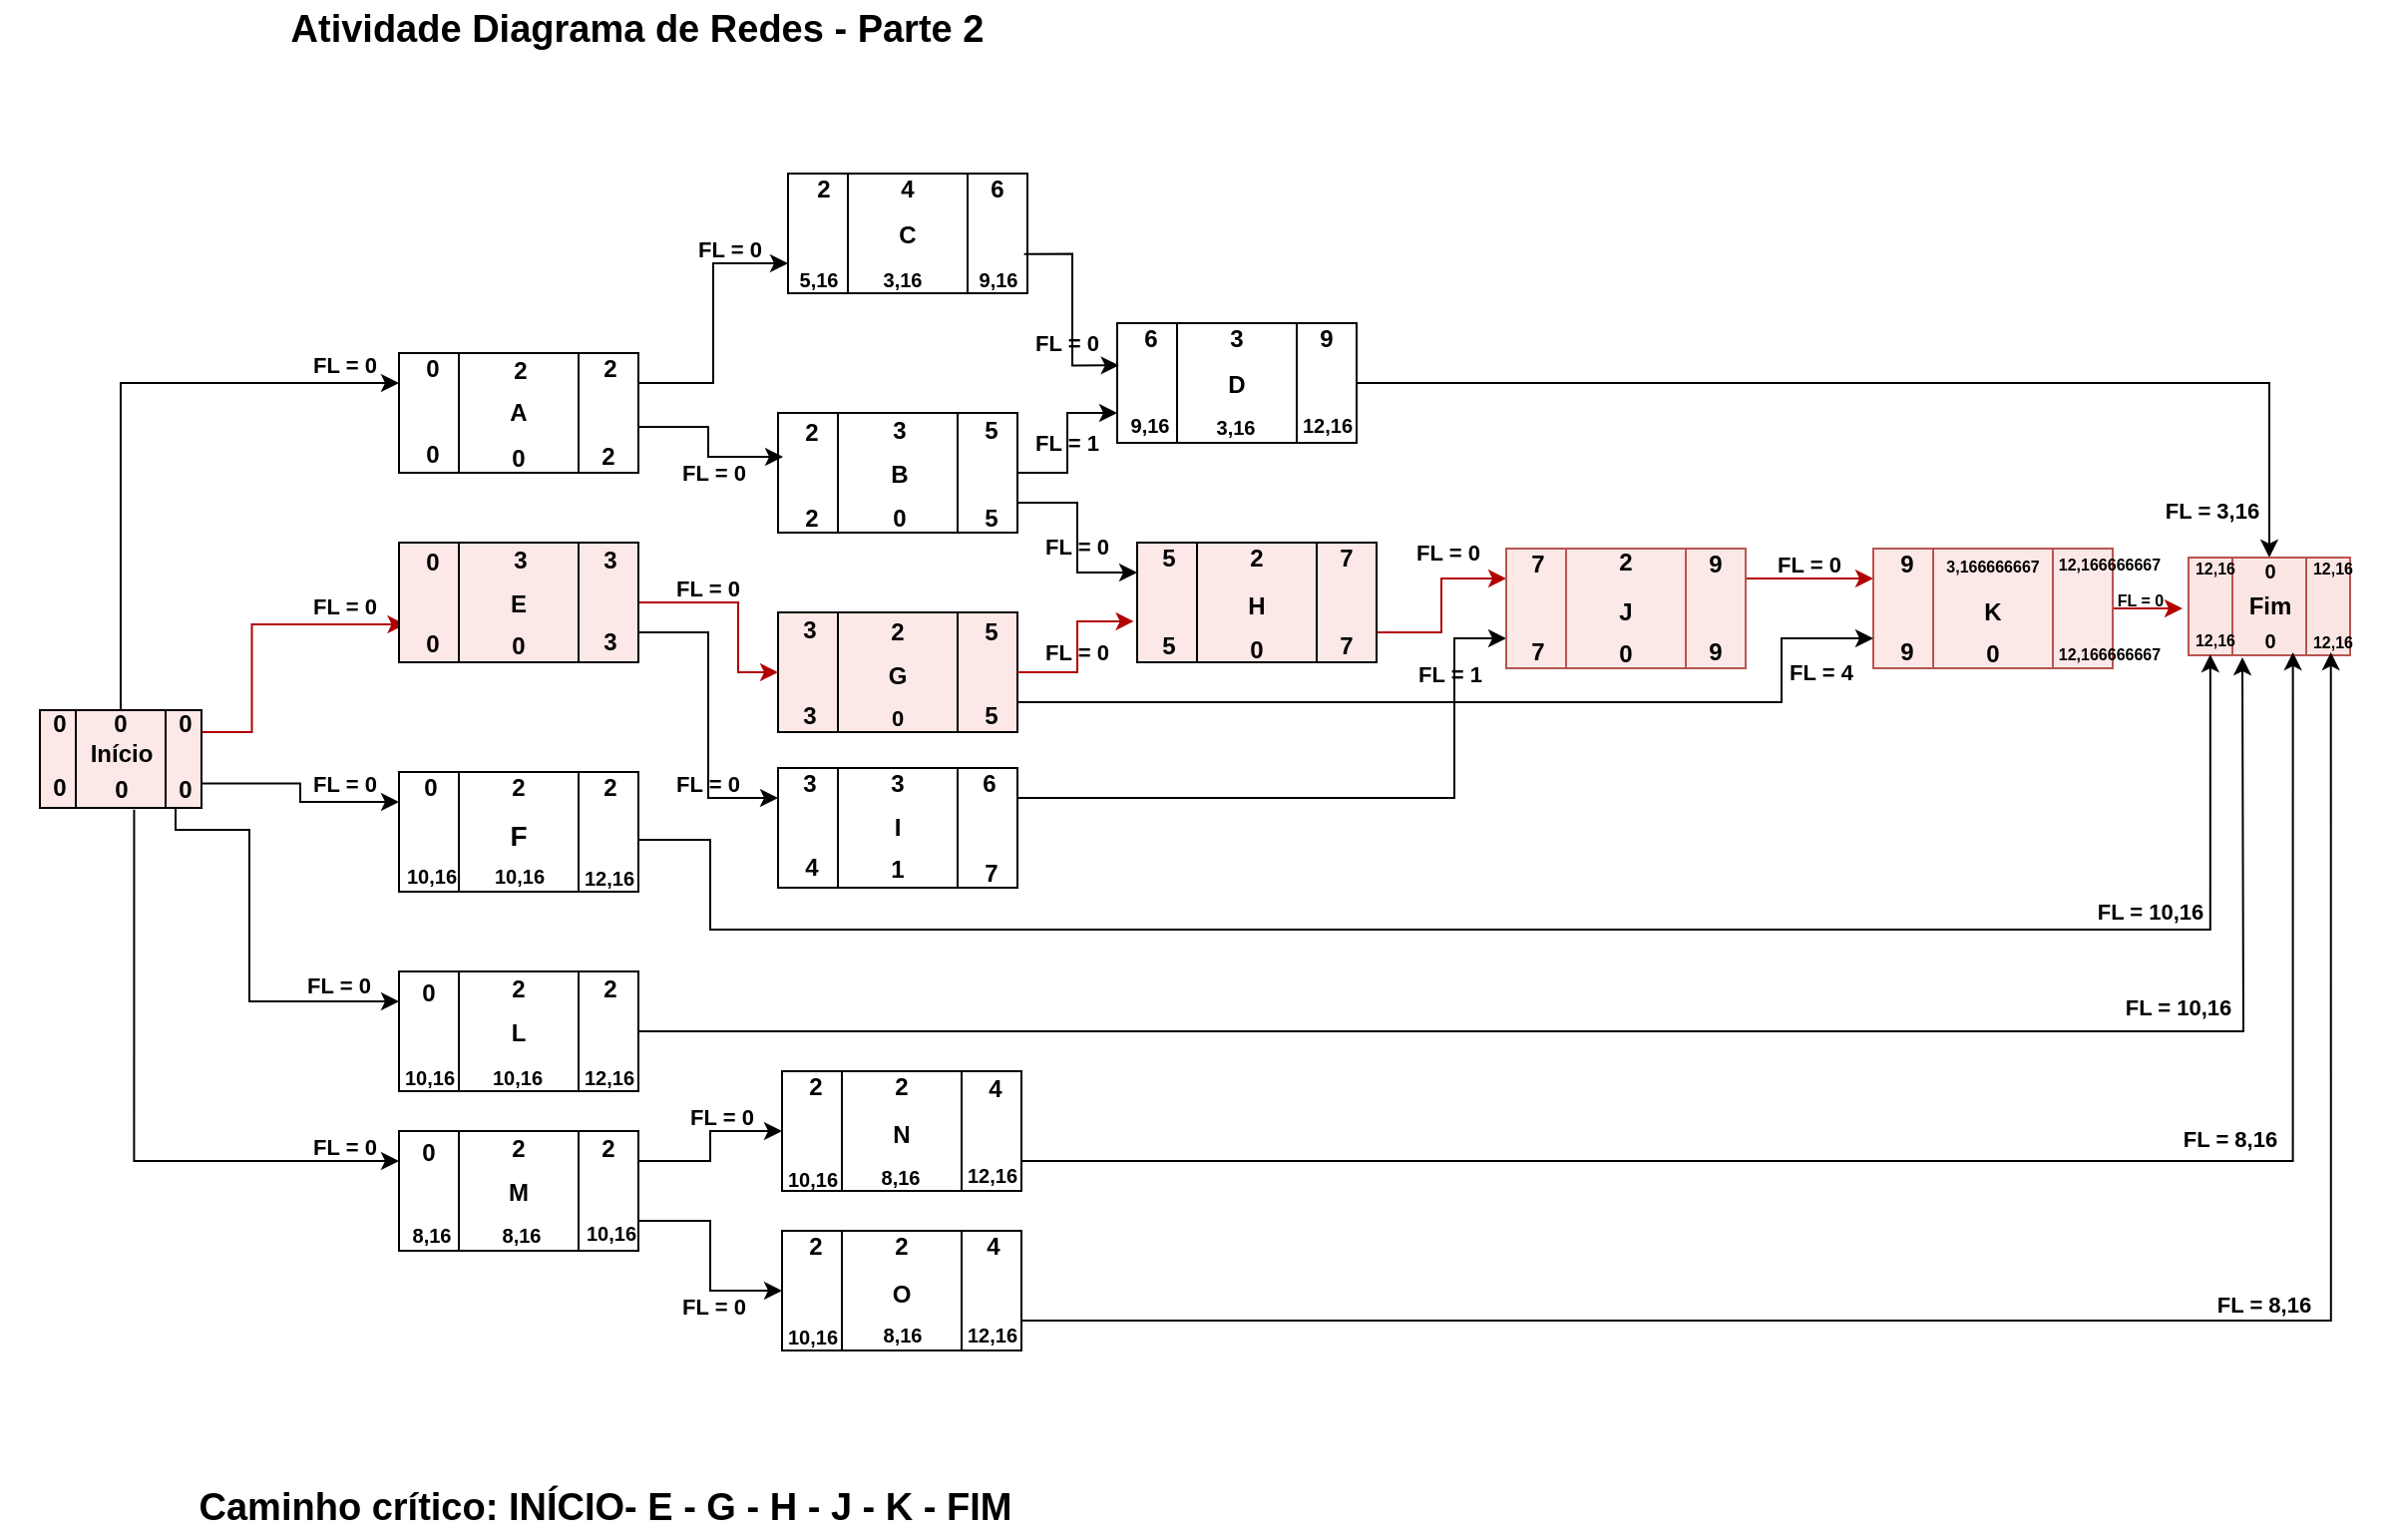 <mxfile version="24.0.1" type="github">
  <diagram id="C5RBs43oDa-KdzZeNtuy" name="Page-1">
    <mxGraphModel dx="2669" dy="797" grid="0" gridSize="10" guides="1" tooltips="1" connect="1" arrows="1" fold="1" page="1" pageScale="1" pageWidth="1169" pageHeight="827" math="0" shadow="0">
      <root>
        <mxCell id="WIyWlLk6GJQsqaUBKTNV-0" />
        <mxCell id="WIyWlLk6GJQsqaUBKTNV-1" parent="WIyWlLk6GJQsqaUBKTNV-0" />
        <mxCell id="xnfu27rIe9-U-YRjn5MW-18" style="edgeStyle=orthogonalEdgeStyle;rounded=0;orthogonalLoop=1;jettySize=auto;html=1;exitX=0.5;exitY=0;exitDx=0;exitDy=0;entryX=0;entryY=0.25;entryDx=0;entryDy=0;" edge="1" parent="WIyWlLk6GJQsqaUBKTNV-1" source="xnfu27rIe9-U-YRjn5MW-2" target="xnfu27rIe9-U-YRjn5MW-6">
          <mxGeometry relative="1" as="geometry" />
        </mxCell>
        <mxCell id="xnfu27rIe9-U-YRjn5MW-20" style="edgeStyle=orthogonalEdgeStyle;rounded=0;orthogonalLoop=1;jettySize=auto;html=1;exitX=1;exitY=0.75;exitDx=0;exitDy=0;entryX=0;entryY=0.25;entryDx=0;entryDy=0;" edge="1" parent="WIyWlLk6GJQsqaUBKTNV-1" source="xnfu27rIe9-U-YRjn5MW-2" target="xnfu27rIe9-U-YRjn5MW-9">
          <mxGeometry relative="1" as="geometry" />
        </mxCell>
        <mxCell id="xnfu27rIe9-U-YRjn5MW-22" style="edgeStyle=orthogonalEdgeStyle;rounded=0;orthogonalLoop=1;jettySize=auto;html=1;exitX=0.583;exitY=1.017;exitDx=0;exitDy=0;entryX=0;entryY=0.25;entryDx=0;entryDy=0;exitPerimeter=0;" edge="1" parent="WIyWlLk6GJQsqaUBKTNV-1" source="xnfu27rIe9-U-YRjn5MW-2" target="xnfu27rIe9-U-YRjn5MW-13">
          <mxGeometry relative="1" as="geometry" />
        </mxCell>
        <mxCell id="xnfu27rIe9-U-YRjn5MW-73" style="edgeStyle=orthogonalEdgeStyle;rounded=0;orthogonalLoop=1;jettySize=auto;html=1;exitX=0.75;exitY=1;exitDx=0;exitDy=0;entryX=0;entryY=0.25;entryDx=0;entryDy=0;" edge="1" parent="WIyWlLk6GJQsqaUBKTNV-1" source="xnfu27rIe9-U-YRjn5MW-2" target="xnfu27rIe9-U-YRjn5MW-15">
          <mxGeometry relative="1" as="geometry">
            <Array as="points">
              <mxPoint x="74" y="434" />
              <mxPoint x="74" y="445" />
              <mxPoint x="111" y="445" />
              <mxPoint x="111" y="531" />
            </Array>
          </mxGeometry>
        </mxCell>
        <mxCell id="xnfu27rIe9-U-YRjn5MW-74" style="edgeStyle=orthogonalEdgeStyle;rounded=0;orthogonalLoop=1;jettySize=auto;html=1;exitX=0.75;exitY=0;exitDx=0;exitDy=0;entryX=0;entryY=0.5;entryDx=0;entryDy=0;fillColor=#e51400;strokeColor=#B20000;" edge="1" parent="WIyWlLk6GJQsqaUBKTNV-1">
          <mxGeometry relative="1" as="geometry">
            <mxPoint x="70" y="396" as="sourcePoint" />
            <mxPoint x="189.25" y="342" as="targetPoint" />
            <Array as="points">
              <mxPoint x="112.25" y="396" />
              <mxPoint x="112.25" y="342" />
            </Array>
          </mxGeometry>
        </mxCell>
        <mxCell id="xnfu27rIe9-U-YRjn5MW-2" value="" style="shape=process;whiteSpace=wrap;html=1;backgroundOutline=1;size=0.226;fillColor=#FCE8E7;" vertex="1" parent="WIyWlLk6GJQsqaUBKTNV-1">
          <mxGeometry x="6" y="385" width="81" height="49" as="geometry" />
        </mxCell>
        <mxCell id="xnfu27rIe9-U-YRjn5MW-5" value="Início" style="text;html=1;align=center;verticalAlign=middle;whiteSpace=wrap;rounded=0;fontStyle=1" vertex="1" parent="WIyWlLk6GJQsqaUBKTNV-1">
          <mxGeometry x="28.25" y="397.5" width="37.5" height="18.5" as="geometry" />
        </mxCell>
        <mxCell id="xnfu27rIe9-U-YRjn5MW-57" style="edgeStyle=orthogonalEdgeStyle;rounded=0;orthogonalLoop=1;jettySize=auto;html=1;exitX=1;exitY=0.25;exitDx=0;exitDy=0;entryX=0;entryY=0.75;entryDx=0;entryDy=0;" edge="1" parent="WIyWlLk6GJQsqaUBKTNV-1" source="xnfu27rIe9-U-YRjn5MW-6" target="xnfu27rIe9-U-YRjn5MW-24">
          <mxGeometry relative="1" as="geometry" />
        </mxCell>
        <mxCell id="xnfu27rIe9-U-YRjn5MW-6" value="" style="shape=process;whiteSpace=wrap;html=1;backgroundOutline=1;size=0.25;" vertex="1" parent="WIyWlLk6GJQsqaUBKTNV-1">
          <mxGeometry x="186" y="206" width="120" height="60" as="geometry" />
        </mxCell>
        <mxCell id="xnfu27rIe9-U-YRjn5MW-51" style="edgeStyle=orthogonalEdgeStyle;rounded=0;orthogonalLoop=1;jettySize=auto;html=1;exitX=1;exitY=0.5;exitDx=0;exitDy=0;entryX=0;entryY=0.5;entryDx=0;entryDy=0;fillColor=#e51400;strokeColor=#B20000;" edge="1" parent="WIyWlLk6GJQsqaUBKTNV-1" source="xnfu27rIe9-U-YRjn5MW-8" target="xnfu27rIe9-U-YRjn5MW-49">
          <mxGeometry relative="1" as="geometry">
            <Array as="points">
              <mxPoint x="356" y="331" />
              <mxPoint x="356" y="366" />
            </Array>
          </mxGeometry>
        </mxCell>
        <mxCell id="xnfu27rIe9-U-YRjn5MW-86" style="edgeStyle=orthogonalEdgeStyle;rounded=0;orthogonalLoop=1;jettySize=auto;html=1;exitX=1;exitY=0.75;exitDx=0;exitDy=0;entryX=0;entryY=0.25;entryDx=0;entryDy=0;" edge="1" parent="WIyWlLk6GJQsqaUBKTNV-1" source="xnfu27rIe9-U-YRjn5MW-8" target="xnfu27rIe9-U-YRjn5MW-31">
          <mxGeometry relative="1" as="geometry" />
        </mxCell>
        <mxCell id="xnfu27rIe9-U-YRjn5MW-8" value="" style="shape=process;whiteSpace=wrap;html=1;backgroundOutline=1;size=0.25;fillColor=#FCE8E7;" vertex="1" parent="WIyWlLk6GJQsqaUBKTNV-1">
          <mxGeometry x="186" y="301" width="120" height="60" as="geometry" />
        </mxCell>
        <mxCell id="xnfu27rIe9-U-YRjn5MW-9" value="" style="shape=process;whiteSpace=wrap;html=1;backgroundOutline=1;size=0.25;" vertex="1" parent="WIyWlLk6GJQsqaUBKTNV-1">
          <mxGeometry x="186" y="416" width="120" height="60" as="geometry" />
        </mxCell>
        <mxCell id="xnfu27rIe9-U-YRjn5MW-10" value="A" style="text;html=1;align=center;verticalAlign=middle;whiteSpace=wrap;rounded=0;fontStyle=1" vertex="1" parent="WIyWlLk6GJQsqaUBKTNV-1">
          <mxGeometry x="216" y="221" width="60" height="30" as="geometry" />
        </mxCell>
        <mxCell id="xnfu27rIe9-U-YRjn5MW-11" value="E" style="text;html=1;align=center;verticalAlign=middle;whiteSpace=wrap;rounded=0;fontStyle=1" vertex="1" parent="WIyWlLk6GJQsqaUBKTNV-1">
          <mxGeometry x="216" y="317" width="60" height="30" as="geometry" />
        </mxCell>
        <mxCell id="xnfu27rIe9-U-YRjn5MW-12" value="&lt;font style=&quot;font-size: 14px;&quot;&gt;F&lt;/font&gt;" style="text;html=1;align=center;verticalAlign=middle;whiteSpace=wrap;rounded=0;fontStyle=1" vertex="1" parent="WIyWlLk6GJQsqaUBKTNV-1">
          <mxGeometry x="216" y="435.5" width="60" height="25" as="geometry" />
        </mxCell>
        <mxCell id="xnfu27rIe9-U-YRjn5MW-68" style="edgeStyle=orthogonalEdgeStyle;rounded=0;orthogonalLoop=1;jettySize=auto;html=1;exitX=1;exitY=0.25;exitDx=0;exitDy=0;entryX=0;entryY=0.5;entryDx=0;entryDy=0;" edge="1" parent="WIyWlLk6GJQsqaUBKTNV-1" source="xnfu27rIe9-U-YRjn5MW-13" target="xnfu27rIe9-U-YRjn5MW-41">
          <mxGeometry relative="1" as="geometry" />
        </mxCell>
        <mxCell id="xnfu27rIe9-U-YRjn5MW-69" style="edgeStyle=orthogonalEdgeStyle;rounded=0;orthogonalLoop=1;jettySize=auto;html=1;exitX=1;exitY=0.75;exitDx=0;exitDy=0;entryX=0;entryY=0.5;entryDx=0;entryDy=0;" edge="1" parent="WIyWlLk6GJQsqaUBKTNV-1" source="xnfu27rIe9-U-YRjn5MW-13" target="xnfu27rIe9-U-YRjn5MW-43">
          <mxGeometry relative="1" as="geometry" />
        </mxCell>
        <mxCell id="xnfu27rIe9-U-YRjn5MW-13" value="" style="shape=process;whiteSpace=wrap;html=1;backgroundOutline=1;size=0.25;" vertex="1" parent="WIyWlLk6GJQsqaUBKTNV-1">
          <mxGeometry x="186" y="596" width="120" height="60" as="geometry" />
        </mxCell>
        <mxCell id="xnfu27rIe9-U-YRjn5MW-85" style="edgeStyle=orthogonalEdgeStyle;rounded=0;orthogonalLoop=1;jettySize=auto;html=1;exitX=1;exitY=0.5;exitDx=0;exitDy=0;entryX=0;entryY=1;entryDx=0;entryDy=0;" edge="1" parent="WIyWlLk6GJQsqaUBKTNV-1" source="xnfu27rIe9-U-YRjn5MW-15">
          <mxGeometry relative="1" as="geometry">
            <mxPoint x="342" y="546" as="sourcePoint" />
            <mxPoint x="1110" y="358.5" as="targetPoint" />
          </mxGeometry>
        </mxCell>
        <mxCell id="xnfu27rIe9-U-YRjn5MW-15" value="" style="shape=process;whiteSpace=wrap;html=1;backgroundOutline=1;size=0.25;" vertex="1" parent="WIyWlLk6GJQsqaUBKTNV-1">
          <mxGeometry x="186" y="516" width="120" height="60" as="geometry" />
        </mxCell>
        <mxCell id="xnfu27rIe9-U-YRjn5MW-16" value="L" style="text;html=1;align=center;verticalAlign=middle;whiteSpace=wrap;rounded=0;fontStyle=1" vertex="1" parent="WIyWlLk6GJQsqaUBKTNV-1">
          <mxGeometry x="216" y="532" width="60" height="30" as="geometry" />
        </mxCell>
        <mxCell id="xnfu27rIe9-U-YRjn5MW-17" value="M" style="text;html=1;align=center;verticalAlign=middle;whiteSpace=wrap;rounded=0;fontStyle=1" vertex="1" parent="WIyWlLk6GJQsqaUBKTNV-1">
          <mxGeometry x="216" y="612" width="60" height="30" as="geometry" />
        </mxCell>
        <mxCell id="xnfu27rIe9-U-YRjn5MW-54" style="edgeStyle=orthogonalEdgeStyle;rounded=0;orthogonalLoop=1;jettySize=auto;html=1;exitX=1;exitY=0.5;exitDx=0;exitDy=0;entryX=0;entryY=0.75;entryDx=0;entryDy=0;" edge="1" parent="WIyWlLk6GJQsqaUBKTNV-1" source="xnfu27rIe9-U-YRjn5MW-23" target="xnfu27rIe9-U-YRjn5MW-25">
          <mxGeometry relative="1" as="geometry" />
        </mxCell>
        <mxCell id="xnfu27rIe9-U-YRjn5MW-58" style="edgeStyle=orthogonalEdgeStyle;rounded=0;orthogonalLoop=1;jettySize=auto;html=1;exitX=1;exitY=0.75;exitDx=0;exitDy=0;entryX=0;entryY=0.25;entryDx=0;entryDy=0;" edge="1" parent="WIyWlLk6GJQsqaUBKTNV-1" source="xnfu27rIe9-U-YRjn5MW-23" target="xnfu27rIe9-U-YRjn5MW-29">
          <mxGeometry relative="1" as="geometry" />
        </mxCell>
        <mxCell id="xnfu27rIe9-U-YRjn5MW-23" value="" style="shape=process;whiteSpace=wrap;html=1;backgroundOutline=1;size=0.25;" vertex="1" parent="WIyWlLk6GJQsqaUBKTNV-1">
          <mxGeometry x="376" y="236" width="120" height="60" as="geometry" />
        </mxCell>
        <mxCell id="xnfu27rIe9-U-YRjn5MW-24" value="" style="shape=process;whiteSpace=wrap;html=1;backgroundOutline=1;size=0.25;" vertex="1" parent="WIyWlLk6GJQsqaUBKTNV-1">
          <mxGeometry x="381" y="116" width="120" height="60" as="geometry" />
        </mxCell>
        <mxCell id="xnfu27rIe9-U-YRjn5MW-93" style="edgeStyle=orthogonalEdgeStyle;rounded=0;orthogonalLoop=1;jettySize=auto;html=1;exitX=1;exitY=0.5;exitDx=0;exitDy=0;entryX=0.5;entryY=0;entryDx=0;entryDy=0;" edge="1" parent="WIyWlLk6GJQsqaUBKTNV-1" source="xnfu27rIe9-U-YRjn5MW-25" target="xnfu27rIe9-U-YRjn5MW-79">
          <mxGeometry relative="1" as="geometry" />
        </mxCell>
        <mxCell id="xnfu27rIe9-U-YRjn5MW-25" value="" style="shape=process;whiteSpace=wrap;html=1;backgroundOutline=1;size=0.25;" vertex="1" parent="WIyWlLk6GJQsqaUBKTNV-1">
          <mxGeometry x="546" y="191" width="120" height="60" as="geometry" />
        </mxCell>
        <mxCell id="xnfu27rIe9-U-YRjn5MW-26" value="B" style="text;html=1;align=center;verticalAlign=middle;whiteSpace=wrap;rounded=0;fontStyle=1" vertex="1" parent="WIyWlLk6GJQsqaUBKTNV-1">
          <mxGeometry x="407" y="252" width="60" height="30" as="geometry" />
        </mxCell>
        <mxCell id="xnfu27rIe9-U-YRjn5MW-27" value="C" style="text;html=1;align=center;verticalAlign=middle;whiteSpace=wrap;rounded=0;fontStyle=1" vertex="1" parent="WIyWlLk6GJQsqaUBKTNV-1">
          <mxGeometry x="411" y="132" width="60" height="30" as="geometry" />
        </mxCell>
        <mxCell id="xnfu27rIe9-U-YRjn5MW-28" value="D" style="text;html=1;align=center;verticalAlign=middle;whiteSpace=wrap;rounded=0;fontStyle=1" vertex="1" parent="WIyWlLk6GJQsqaUBKTNV-1">
          <mxGeometry x="576" y="207" width="60" height="30" as="geometry" />
        </mxCell>
        <mxCell id="xnfu27rIe9-U-YRjn5MW-61" style="edgeStyle=orthogonalEdgeStyle;rounded=0;orthogonalLoop=1;jettySize=auto;html=1;exitX=1;exitY=0.75;exitDx=0;exitDy=0;entryX=0;entryY=0.25;entryDx=0;entryDy=0;fillColor=#e51400;strokeColor=#B20000;" edge="1" parent="WIyWlLk6GJQsqaUBKTNV-1" source="xnfu27rIe9-U-YRjn5MW-29" target="xnfu27rIe9-U-YRjn5MW-37">
          <mxGeometry relative="1" as="geometry" />
        </mxCell>
        <mxCell id="xnfu27rIe9-U-YRjn5MW-29" value="" style="shape=process;whiteSpace=wrap;html=1;backgroundOutline=1;size=0.25;fillColor=#FCE8E7;" vertex="1" parent="WIyWlLk6GJQsqaUBKTNV-1">
          <mxGeometry x="556" y="301" width="120" height="60" as="geometry" />
        </mxCell>
        <mxCell id="xnfu27rIe9-U-YRjn5MW-30" value="H" style="text;html=1;align=center;verticalAlign=middle;whiteSpace=wrap;rounded=0;fontStyle=1" vertex="1" parent="WIyWlLk6GJQsqaUBKTNV-1">
          <mxGeometry x="586" y="318" width="60" height="30" as="geometry" />
        </mxCell>
        <mxCell id="xnfu27rIe9-U-YRjn5MW-87" style="edgeStyle=orthogonalEdgeStyle;rounded=0;orthogonalLoop=1;jettySize=auto;html=1;exitX=1;exitY=0.25;exitDx=0;exitDy=0;entryX=0;entryY=0.75;entryDx=0;entryDy=0;" edge="1" parent="WIyWlLk6GJQsqaUBKTNV-1" source="xnfu27rIe9-U-YRjn5MW-31" target="xnfu27rIe9-U-YRjn5MW-37">
          <mxGeometry relative="1" as="geometry">
            <Array as="points">
              <mxPoint x="715" y="429" />
              <mxPoint x="715" y="349" />
            </Array>
          </mxGeometry>
        </mxCell>
        <mxCell id="xnfu27rIe9-U-YRjn5MW-31" value="" style="shape=process;whiteSpace=wrap;html=1;backgroundOutline=1;size=0.25;" vertex="1" parent="WIyWlLk6GJQsqaUBKTNV-1">
          <mxGeometry x="376" y="414" width="120" height="60" as="geometry" />
        </mxCell>
        <mxCell id="xnfu27rIe9-U-YRjn5MW-32" value="I" style="text;html=1;align=center;verticalAlign=middle;whiteSpace=wrap;rounded=0;fontStyle=1" vertex="1" parent="WIyWlLk6GJQsqaUBKTNV-1">
          <mxGeometry x="406" y="429" width="60" height="30" as="geometry" />
        </mxCell>
        <mxCell id="xnfu27rIe9-U-YRjn5MW-71" style="edgeStyle=orthogonalEdgeStyle;rounded=0;orthogonalLoop=1;jettySize=auto;html=1;exitX=1;exitY=0.25;exitDx=0;exitDy=0;entryX=0;entryY=0.25;entryDx=0;entryDy=0;fillColor=#e51400;strokeColor=#B20000;" edge="1" parent="WIyWlLk6GJQsqaUBKTNV-1" source="xnfu27rIe9-U-YRjn5MW-37" target="xnfu27rIe9-U-YRjn5MW-39">
          <mxGeometry relative="1" as="geometry" />
        </mxCell>
        <mxCell id="xnfu27rIe9-U-YRjn5MW-37" value="" style="shape=process;whiteSpace=wrap;html=1;backgroundOutline=1;size=0.25;fillColor=#FCE8E7;strokeColor=#b85450;" vertex="1" parent="WIyWlLk6GJQsqaUBKTNV-1">
          <mxGeometry x="741" y="304" width="120" height="60" as="geometry" />
        </mxCell>
        <mxCell id="xnfu27rIe9-U-YRjn5MW-38" value="J" style="text;html=1;align=center;verticalAlign=middle;whiteSpace=wrap;rounded=0;fontStyle=1" vertex="1" parent="WIyWlLk6GJQsqaUBKTNV-1">
          <mxGeometry x="771" y="321" width="60" height="30" as="geometry" />
        </mxCell>
        <mxCell id="xnfu27rIe9-U-YRjn5MW-82" style="edgeStyle=orthogonalEdgeStyle;rounded=0;orthogonalLoop=1;jettySize=auto;html=1;exitX=1;exitY=0.5;exitDx=0;exitDy=0;fillColor=#e51400;strokeColor=#B20000;" edge="1" parent="WIyWlLk6GJQsqaUBKTNV-1" source="xnfu27rIe9-U-YRjn5MW-39">
          <mxGeometry relative="1" as="geometry">
            <mxPoint x="1080" y="334" as="targetPoint" />
          </mxGeometry>
        </mxCell>
        <mxCell id="xnfu27rIe9-U-YRjn5MW-39" value="" style="shape=process;whiteSpace=wrap;html=1;backgroundOutline=1;size=0.25;fillColor=#fce8e7;strokeColor=#b85450;" vertex="1" parent="WIyWlLk6GJQsqaUBKTNV-1">
          <mxGeometry x="925" y="304" width="120" height="60" as="geometry" />
        </mxCell>
        <mxCell id="xnfu27rIe9-U-YRjn5MW-40" value="K" style="text;html=1;align=center;verticalAlign=middle;whiteSpace=wrap;rounded=0;fontStyle=1" vertex="1" parent="WIyWlLk6GJQsqaUBKTNV-1">
          <mxGeometry x="955" y="321" width="60" height="30" as="geometry" />
        </mxCell>
        <mxCell id="xnfu27rIe9-U-YRjn5MW-41" value="" style="shape=process;whiteSpace=wrap;html=1;backgroundOutline=1;size=0.25;" vertex="1" parent="WIyWlLk6GJQsqaUBKTNV-1">
          <mxGeometry x="378" y="566" width="120" height="60" as="geometry" />
        </mxCell>
        <mxCell id="xnfu27rIe9-U-YRjn5MW-42" value="N" style="text;html=1;align=center;verticalAlign=middle;whiteSpace=wrap;rounded=0;fontStyle=1" vertex="1" parent="WIyWlLk6GJQsqaUBKTNV-1">
          <mxGeometry x="408" y="583" width="60" height="30" as="geometry" />
        </mxCell>
        <mxCell id="xnfu27rIe9-U-YRjn5MW-43" value="" style="shape=process;whiteSpace=wrap;html=1;backgroundOutline=1;size=0.25;" vertex="1" parent="WIyWlLk6GJQsqaUBKTNV-1">
          <mxGeometry x="378" y="646" width="120" height="60" as="geometry" />
        </mxCell>
        <mxCell id="xnfu27rIe9-U-YRjn5MW-44" value="O" style="text;html=1;align=center;verticalAlign=middle;whiteSpace=wrap;rounded=0;fontStyle=1" vertex="1" parent="WIyWlLk6GJQsqaUBKTNV-1">
          <mxGeometry x="408" y="663" width="60" height="30" as="geometry" />
        </mxCell>
        <mxCell id="xnfu27rIe9-U-YRjn5MW-45" style="edgeStyle=orthogonalEdgeStyle;rounded=0;orthogonalLoop=1;jettySize=auto;html=1;exitX=1;exitY=0.75;exitDx=0;exitDy=0;entryX=0.021;entryY=0.367;entryDx=0;entryDy=0;entryPerimeter=0;" edge="1" parent="WIyWlLk6GJQsqaUBKTNV-1" source="xnfu27rIe9-U-YRjn5MW-6" target="xnfu27rIe9-U-YRjn5MW-23">
          <mxGeometry relative="1" as="geometry">
            <Array as="points">
              <mxPoint x="306" y="243" />
              <mxPoint x="341" y="243" />
              <mxPoint x="341" y="258" />
            </Array>
          </mxGeometry>
        </mxCell>
        <mxCell id="xnfu27rIe9-U-YRjn5MW-47" style="edgeStyle=orthogonalEdgeStyle;rounded=0;orthogonalLoop=1;jettySize=auto;html=1;entryX=0.007;entryY=0.353;entryDx=0;entryDy=0;entryPerimeter=0;exitX=0.986;exitY=0.672;exitDx=0;exitDy=0;exitPerimeter=0;" edge="1" parent="WIyWlLk6GJQsqaUBKTNV-1" source="xnfu27rIe9-U-YRjn5MW-24" target="xnfu27rIe9-U-YRjn5MW-25">
          <mxGeometry relative="1" as="geometry">
            <mxPoint x="506" y="156" as="sourcePoint" />
          </mxGeometry>
        </mxCell>
        <mxCell id="xnfu27rIe9-U-YRjn5MW-72" style="edgeStyle=orthogonalEdgeStyle;rounded=0;orthogonalLoop=1;jettySize=auto;html=1;exitX=1;exitY=0.75;exitDx=0;exitDy=0;entryX=0;entryY=0.75;entryDx=0;entryDy=0;" edge="1" parent="WIyWlLk6GJQsqaUBKTNV-1" source="xnfu27rIe9-U-YRjn5MW-49" target="xnfu27rIe9-U-YRjn5MW-39">
          <mxGeometry relative="1" as="geometry">
            <Array as="points">
              <mxPoint x="879" y="381" />
              <mxPoint x="879" y="349" />
            </Array>
          </mxGeometry>
        </mxCell>
        <mxCell id="xnfu27rIe9-U-YRjn5MW-49" value="" style="shape=process;whiteSpace=wrap;html=1;backgroundOutline=1;size=0.25;fillColor=#FCE8E7;" vertex="1" parent="WIyWlLk6GJQsqaUBKTNV-1">
          <mxGeometry x="376" y="336" width="120" height="60" as="geometry" />
        </mxCell>
        <mxCell id="xnfu27rIe9-U-YRjn5MW-50" value="G" style="text;html=1;align=center;verticalAlign=middle;whiteSpace=wrap;rounded=0;fontStyle=1" vertex="1" parent="WIyWlLk6GJQsqaUBKTNV-1">
          <mxGeometry x="406" y="353" width="60" height="30" as="geometry" />
        </mxCell>
        <mxCell id="xnfu27rIe9-U-YRjn5MW-59" style="edgeStyle=orthogonalEdgeStyle;rounded=0;orthogonalLoop=1;jettySize=auto;html=1;exitX=1;exitY=0.5;exitDx=0;exitDy=0;entryX=-0.014;entryY=0.658;entryDx=0;entryDy=0;entryPerimeter=0;fillColor=#e51400;strokeColor=#B20000;" edge="1" parent="WIyWlLk6GJQsqaUBKTNV-1" source="xnfu27rIe9-U-YRjn5MW-49" target="xnfu27rIe9-U-YRjn5MW-29">
          <mxGeometry relative="1" as="geometry" />
        </mxCell>
        <mxCell id="xnfu27rIe9-U-YRjn5MW-79" value="" style="shape=process;whiteSpace=wrap;html=1;backgroundOutline=1;size=0.267;fillColor=#fce6e4;strokeColor=#b85450;" vertex="1" parent="WIyWlLk6GJQsqaUBKTNV-1">
          <mxGeometry x="1083" y="308.5" width="81" height="49" as="geometry" />
        </mxCell>
        <mxCell id="xnfu27rIe9-U-YRjn5MW-80" value="Fim" style="text;html=1;align=center;verticalAlign=middle;whiteSpace=wrap;rounded=0;fontStyle=1" vertex="1" parent="WIyWlLk6GJQsqaUBKTNV-1">
          <mxGeometry x="1093.5" y="318" width="60" height="30" as="geometry" />
        </mxCell>
        <mxCell id="xnfu27rIe9-U-YRjn5MW-90" style="edgeStyle=orthogonalEdgeStyle;rounded=0;orthogonalLoop=1;jettySize=auto;html=1;exitX=1;exitY=0.75;exitDx=0;exitDy=0;entryX=0.881;entryY=0.969;entryDx=0;entryDy=0;entryPerimeter=0;" edge="1" parent="WIyWlLk6GJQsqaUBKTNV-1" source="xnfu27rIe9-U-YRjn5MW-43" target="xnfu27rIe9-U-YRjn5MW-79">
          <mxGeometry relative="1" as="geometry" />
        </mxCell>
        <mxCell id="xnfu27rIe9-U-YRjn5MW-92" style="edgeStyle=orthogonalEdgeStyle;rounded=0;orthogonalLoop=1;jettySize=auto;html=1;exitX=1;exitY=0.75;exitDx=0;exitDy=0;entryX=0.646;entryY=0.969;entryDx=0;entryDy=0;entryPerimeter=0;" edge="1" parent="WIyWlLk6GJQsqaUBKTNV-1" source="xnfu27rIe9-U-YRjn5MW-41" target="xnfu27rIe9-U-YRjn5MW-79">
          <mxGeometry relative="1" as="geometry" />
        </mxCell>
        <mxCell id="xnfu27rIe9-U-YRjn5MW-94" value="&lt;b&gt;0&lt;/b&gt;" style="text;html=1;align=center;verticalAlign=middle;whiteSpace=wrap;rounded=0;" vertex="1" parent="WIyWlLk6GJQsqaUBKTNV-1">
          <mxGeometry x="-2" y="381" width="36" height="21" as="geometry" />
        </mxCell>
        <mxCell id="xnfu27rIe9-U-YRjn5MW-95" value="&lt;b&gt;0&lt;/b&gt;" style="text;html=1;align=center;verticalAlign=middle;whiteSpace=wrap;rounded=0;" vertex="1" parent="WIyWlLk6GJQsqaUBKTNV-1">
          <mxGeometry x="-14" y="409" width="60" height="30" as="geometry" />
        </mxCell>
        <mxCell id="xnfu27rIe9-U-YRjn5MW-96" value="&lt;b&gt;0&lt;/b&gt;" style="text;html=1;align=center;verticalAlign=middle;whiteSpace=wrap;rounded=0;" vertex="1" parent="WIyWlLk6GJQsqaUBKTNV-1">
          <mxGeometry x="49" y="377" width="60" height="30" as="geometry" />
        </mxCell>
        <mxCell id="xnfu27rIe9-U-YRjn5MW-97" value="&lt;b&gt;0&lt;/b&gt;" style="text;html=1;align=center;verticalAlign=middle;whiteSpace=wrap;rounded=0;" vertex="1" parent="WIyWlLk6GJQsqaUBKTNV-1">
          <mxGeometry x="49" y="410" width="60" height="30" as="geometry" />
        </mxCell>
        <mxCell id="xnfu27rIe9-U-YRjn5MW-98" value="&lt;b&gt;0&lt;/b&gt;" style="text;html=1;align=center;verticalAlign=middle;whiteSpace=wrap;rounded=0;" vertex="1" parent="WIyWlLk6GJQsqaUBKTNV-1">
          <mxGeometry x="173" y="199" width="60" height="30" as="geometry" />
        </mxCell>
        <mxCell id="xnfu27rIe9-U-YRjn5MW-99" value="&lt;b&gt;0&lt;/b&gt;" style="text;html=1;align=center;verticalAlign=middle;whiteSpace=wrap;rounded=0;" vertex="1" parent="WIyWlLk6GJQsqaUBKTNV-1">
          <mxGeometry x="173" y="296" width="60" height="30" as="geometry" />
        </mxCell>
        <mxCell id="xnfu27rIe9-U-YRjn5MW-100" value="&lt;b&gt;0&lt;/b&gt;" style="text;html=1;align=center;verticalAlign=middle;whiteSpace=wrap;rounded=0;" vertex="1" parent="WIyWlLk6GJQsqaUBKTNV-1">
          <mxGeometry x="172" y="409" width="60" height="30" as="geometry" />
        </mxCell>
        <mxCell id="xnfu27rIe9-U-YRjn5MW-101" value="&lt;b&gt;0&lt;/b&gt;" style="text;html=1;align=center;verticalAlign=middle;whiteSpace=wrap;rounded=0;" vertex="1" parent="WIyWlLk6GJQsqaUBKTNV-1">
          <mxGeometry x="171" y="512" width="60" height="30" as="geometry" />
        </mxCell>
        <mxCell id="xnfu27rIe9-U-YRjn5MW-102" value="&lt;b&gt;0&lt;/b&gt;" style="text;html=1;align=center;verticalAlign=middle;whiteSpace=wrap;rounded=0;" vertex="1" parent="WIyWlLk6GJQsqaUBKTNV-1">
          <mxGeometry x="171" y="592" width="60" height="30" as="geometry" />
        </mxCell>
        <mxCell id="xnfu27rIe9-U-YRjn5MW-103" value="&lt;b&gt;2&lt;/b&gt;" style="text;html=1;align=center;verticalAlign=middle;whiteSpace=wrap;rounded=0;" vertex="1" parent="WIyWlLk6GJQsqaUBKTNV-1">
          <mxGeometry x="217" y="200" width="60" height="30" as="geometry" />
        </mxCell>
        <mxCell id="xnfu27rIe9-U-YRjn5MW-104" value="&lt;b&gt;3&lt;/b&gt;" style="text;html=1;align=center;verticalAlign=middle;whiteSpace=wrap;rounded=0;" vertex="1" parent="WIyWlLk6GJQsqaUBKTNV-1">
          <mxGeometry x="407" y="230" width="60" height="30" as="geometry" />
        </mxCell>
        <mxCell id="xnfu27rIe9-U-YRjn5MW-105" value="&lt;b&gt;4&lt;/b&gt;" style="text;html=1;align=center;verticalAlign=middle;whiteSpace=wrap;rounded=0;" vertex="1" parent="WIyWlLk6GJQsqaUBKTNV-1">
          <mxGeometry x="411" y="109" width="60" height="30" as="geometry" />
        </mxCell>
        <mxCell id="xnfu27rIe9-U-YRjn5MW-107" value="&lt;b&gt;3&lt;/b&gt;" style="text;html=1;align=center;verticalAlign=middle;whiteSpace=wrap;rounded=0;" vertex="1" parent="WIyWlLk6GJQsqaUBKTNV-1">
          <mxGeometry x="576" y="184" width="60" height="30" as="geometry" />
        </mxCell>
        <mxCell id="xnfu27rIe9-U-YRjn5MW-108" value="&lt;b&gt;3&lt;/b&gt;" style="text;html=1;align=center;verticalAlign=middle;whiteSpace=wrap;rounded=0;" vertex="1" parent="WIyWlLk6GJQsqaUBKTNV-1">
          <mxGeometry x="217" y="295" width="60" height="30" as="geometry" />
        </mxCell>
        <mxCell id="xnfu27rIe9-U-YRjn5MW-110" value="&lt;b&gt;2&lt;/b&gt;" style="text;html=1;align=center;verticalAlign=middle;whiteSpace=wrap;rounded=0;" vertex="1" parent="WIyWlLk6GJQsqaUBKTNV-1">
          <mxGeometry x="406" y="331" width="60" height="30" as="geometry" />
        </mxCell>
        <mxCell id="xnfu27rIe9-U-YRjn5MW-111" value="&lt;b&gt;2&lt;/b&gt;" style="text;html=1;align=center;verticalAlign=middle;whiteSpace=wrap;rounded=0;" vertex="1" parent="WIyWlLk6GJQsqaUBKTNV-1">
          <mxGeometry x="216" y="409" width="60" height="30" as="geometry" />
        </mxCell>
        <mxCell id="xnfu27rIe9-U-YRjn5MW-112" value="&lt;b&gt;2&lt;/b&gt;" style="text;html=1;align=center;verticalAlign=middle;whiteSpace=wrap;rounded=0;" vertex="1" parent="WIyWlLk6GJQsqaUBKTNV-1">
          <mxGeometry x="586" y="294" width="60" height="30" as="geometry" />
        </mxCell>
        <mxCell id="xnfu27rIe9-U-YRjn5MW-113" value="&lt;b&gt;3&lt;/b&gt;" style="text;html=1;align=center;verticalAlign=middle;whiteSpace=wrap;rounded=0;" vertex="1" parent="WIyWlLk6GJQsqaUBKTNV-1">
          <mxGeometry x="406" y="407" width="60" height="30" as="geometry" />
        </mxCell>
        <mxCell id="xnfu27rIe9-U-YRjn5MW-114" value="&lt;b&gt;2&lt;/b&gt;" style="text;html=1;align=center;verticalAlign=middle;whiteSpace=wrap;rounded=0;" vertex="1" parent="WIyWlLk6GJQsqaUBKTNV-1">
          <mxGeometry x="771" y="296" width="60" height="30" as="geometry" />
        </mxCell>
        <mxCell id="xnfu27rIe9-U-YRjn5MW-115" value="&lt;b style=&quot;font-size: 8px;&quot;&gt;3,166666667&lt;/b&gt;" style="text;html=1;align=center;verticalAlign=middle;whiteSpace=wrap;rounded=0;fontSize=8;" vertex="1" parent="WIyWlLk6GJQsqaUBKTNV-1">
          <mxGeometry x="955" y="298" width="60" height="30" as="geometry" />
        </mxCell>
        <mxCell id="xnfu27rIe9-U-YRjn5MW-116" value="&lt;b&gt;2&lt;/b&gt;" style="text;html=1;align=center;verticalAlign=middle;whiteSpace=wrap;rounded=0;" vertex="1" parent="WIyWlLk6GJQsqaUBKTNV-1">
          <mxGeometry x="216" y="510" width="60" height="30" as="geometry" />
        </mxCell>
        <mxCell id="xnfu27rIe9-U-YRjn5MW-117" value="&lt;b&gt;2&lt;/b&gt;" style="text;html=1;align=center;verticalAlign=middle;whiteSpace=wrap;rounded=0;" vertex="1" parent="WIyWlLk6GJQsqaUBKTNV-1">
          <mxGeometry x="216" y="590" width="60" height="30" as="geometry" />
        </mxCell>
        <mxCell id="xnfu27rIe9-U-YRjn5MW-118" value="&lt;b&gt;2&lt;/b&gt;" style="text;html=1;align=center;verticalAlign=middle;whiteSpace=wrap;rounded=0;" vertex="1" parent="WIyWlLk6GJQsqaUBKTNV-1">
          <mxGeometry x="408" y="559" width="60" height="30" as="geometry" />
        </mxCell>
        <mxCell id="xnfu27rIe9-U-YRjn5MW-119" value="&lt;b&gt;2&lt;/b&gt;" style="text;html=1;align=center;verticalAlign=middle;whiteSpace=wrap;rounded=0;" vertex="1" parent="WIyWlLk6GJQsqaUBKTNV-1">
          <mxGeometry x="408" y="639" width="60" height="30" as="geometry" />
        </mxCell>
        <mxCell id="xnfu27rIe9-U-YRjn5MW-120" value="&lt;b&gt;2&lt;/b&gt;" style="text;html=1;align=center;verticalAlign=middle;whiteSpace=wrap;rounded=0;" vertex="1" parent="WIyWlLk6GJQsqaUBKTNV-1">
          <mxGeometry x="262" y="199" width="60" height="30" as="geometry" />
        </mxCell>
        <mxCell id="xnfu27rIe9-U-YRjn5MW-121" value="&lt;b&gt;2&lt;/b&gt;" style="text;html=1;align=center;verticalAlign=middle;whiteSpace=wrap;rounded=0;" vertex="1" parent="WIyWlLk6GJQsqaUBKTNV-1">
          <mxGeometry x="262" y="409" width="60" height="30" as="geometry" />
        </mxCell>
        <mxCell id="xnfu27rIe9-U-YRjn5MW-123" value="&lt;b&gt;3&lt;/b&gt;" style="text;html=1;align=center;verticalAlign=middle;whiteSpace=wrap;rounded=0;" vertex="1" parent="WIyWlLk6GJQsqaUBKTNV-1">
          <mxGeometry x="262" y="295" width="60" height="30" as="geometry" />
        </mxCell>
        <mxCell id="xnfu27rIe9-U-YRjn5MW-124" value="&lt;b&gt;2&lt;/b&gt;" style="text;html=1;align=center;verticalAlign=middle;whiteSpace=wrap;rounded=0;" vertex="1" parent="WIyWlLk6GJQsqaUBKTNV-1">
          <mxGeometry x="262" y="510" width="60" height="30" as="geometry" />
        </mxCell>
        <mxCell id="xnfu27rIe9-U-YRjn5MW-125" value="&lt;b&gt;2&lt;/b&gt;" style="text;html=1;align=center;verticalAlign=middle;whiteSpace=wrap;rounded=0;" vertex="1" parent="WIyWlLk6GJQsqaUBKTNV-1">
          <mxGeometry x="261" y="590" width="60" height="30" as="geometry" />
        </mxCell>
        <mxCell id="xnfu27rIe9-U-YRjn5MW-126" value="&lt;b&gt;2&lt;/b&gt;" style="text;html=1;align=center;verticalAlign=middle;whiteSpace=wrap;rounded=0;" vertex="1" parent="WIyWlLk6GJQsqaUBKTNV-1">
          <mxGeometry x="369" y="109" width="60" height="30" as="geometry" />
        </mxCell>
        <mxCell id="xnfu27rIe9-U-YRjn5MW-127" value="&lt;b&gt;2&lt;/b&gt;" style="text;html=1;align=center;verticalAlign=middle;whiteSpace=wrap;rounded=0;" vertex="1" parent="WIyWlLk6GJQsqaUBKTNV-1">
          <mxGeometry x="363" y="231" width="60" height="30" as="geometry" />
        </mxCell>
        <mxCell id="xnfu27rIe9-U-YRjn5MW-128" value="&lt;b&gt;2&lt;/b&gt;" style="text;html=1;align=center;verticalAlign=middle;whiteSpace=wrap;rounded=0;" vertex="1" parent="WIyWlLk6GJQsqaUBKTNV-1">
          <mxGeometry x="365" y="559" width="60" height="30" as="geometry" />
        </mxCell>
        <mxCell id="xnfu27rIe9-U-YRjn5MW-129" value="&lt;b&gt;2&lt;/b&gt;" style="text;html=1;align=center;verticalAlign=middle;whiteSpace=wrap;rounded=0;" vertex="1" parent="WIyWlLk6GJQsqaUBKTNV-1">
          <mxGeometry x="365" y="639" width="60" height="30" as="geometry" />
        </mxCell>
        <mxCell id="xnfu27rIe9-U-YRjn5MW-131" value="&lt;b&gt;3&lt;/b&gt;" style="text;html=1;align=center;verticalAlign=middle;whiteSpace=wrap;rounded=0;" vertex="1" parent="WIyWlLk6GJQsqaUBKTNV-1">
          <mxGeometry x="362" y="330" width="60" height="30" as="geometry" />
        </mxCell>
        <mxCell id="xnfu27rIe9-U-YRjn5MW-132" value="&lt;b&gt;3&lt;/b&gt;" style="text;html=1;align=center;verticalAlign=middle;whiteSpace=wrap;rounded=0;" vertex="1" parent="WIyWlLk6GJQsqaUBKTNV-1">
          <mxGeometry x="362" y="407" width="60" height="30" as="geometry" />
        </mxCell>
        <mxCell id="xnfu27rIe9-U-YRjn5MW-133" value="&lt;b&gt;6&lt;/b&gt;" style="text;html=1;align=center;verticalAlign=middle;whiteSpace=wrap;rounded=0;" vertex="1" parent="WIyWlLk6GJQsqaUBKTNV-1">
          <mxGeometry x="456" y="109" width="60" height="30" as="geometry" />
        </mxCell>
        <mxCell id="xnfu27rIe9-U-YRjn5MW-135" value="&lt;b&gt;5&lt;/b&gt;" style="text;html=1;align=center;verticalAlign=middle;whiteSpace=wrap;rounded=0;" vertex="1" parent="WIyWlLk6GJQsqaUBKTNV-1">
          <mxGeometry x="453" y="230" width="60" height="30" as="geometry" />
        </mxCell>
        <mxCell id="xnfu27rIe9-U-YRjn5MW-136" value="&lt;b&gt;5&lt;/b&gt;" style="text;html=1;align=center;verticalAlign=middle;whiteSpace=wrap;rounded=0;" vertex="1" parent="WIyWlLk6GJQsqaUBKTNV-1">
          <mxGeometry x="453" y="331" width="60" height="29" as="geometry" />
        </mxCell>
        <mxCell id="xnfu27rIe9-U-YRjn5MW-137" value="&lt;b&gt;6&lt;/b&gt;" style="text;html=1;align=center;verticalAlign=middle;whiteSpace=wrap;rounded=0;" vertex="1" parent="WIyWlLk6GJQsqaUBKTNV-1">
          <mxGeometry x="452" y="406.5" width="60" height="30" as="geometry" />
        </mxCell>
        <mxCell id="xnfu27rIe9-U-YRjn5MW-138" value="&lt;b&gt;4&lt;/b&gt;" style="text;html=1;align=center;verticalAlign=middle;whiteSpace=wrap;rounded=0;" vertex="1" parent="WIyWlLk6GJQsqaUBKTNV-1">
          <mxGeometry x="455" y="560" width="60" height="30" as="geometry" />
        </mxCell>
        <mxCell id="xnfu27rIe9-U-YRjn5MW-139" value="&lt;b&gt;4&lt;/b&gt;" style="text;html=1;align=center;verticalAlign=middle;whiteSpace=wrap;rounded=0;" vertex="1" parent="WIyWlLk6GJQsqaUBKTNV-1">
          <mxGeometry x="454" y="639" width="60" height="30" as="geometry" />
        </mxCell>
        <mxCell id="xnfu27rIe9-U-YRjn5MW-140" value="&lt;b&gt;6&lt;/b&gt;" style="text;html=1;align=center;verticalAlign=middle;whiteSpace=wrap;rounded=0;" vertex="1" parent="WIyWlLk6GJQsqaUBKTNV-1">
          <mxGeometry x="533" y="184" width="60" height="30" as="geometry" />
        </mxCell>
        <mxCell id="xnfu27rIe9-U-YRjn5MW-142" value="&lt;b&gt;5&lt;/b&gt;" style="text;html=1;align=center;verticalAlign=middle;whiteSpace=wrap;rounded=0;" vertex="1" parent="WIyWlLk6GJQsqaUBKTNV-1">
          <mxGeometry x="542" y="294" width="60" height="30" as="geometry" />
        </mxCell>
        <mxCell id="xnfu27rIe9-U-YRjn5MW-143" value="&lt;b&gt;7&lt;/b&gt;" style="text;html=1;align=center;verticalAlign=middle;whiteSpace=wrap;rounded=0;" vertex="1" parent="WIyWlLk6GJQsqaUBKTNV-1">
          <mxGeometry x="631" y="294" width="60" height="30" as="geometry" />
        </mxCell>
        <mxCell id="xnfu27rIe9-U-YRjn5MW-144" value="&lt;b&gt;9&lt;/b&gt;" style="text;html=1;align=center;verticalAlign=middle;whiteSpace=wrap;rounded=0;" vertex="1" parent="WIyWlLk6GJQsqaUBKTNV-1">
          <mxGeometry x="621" y="184" width="60" height="30" as="geometry" />
        </mxCell>
        <mxCell id="xnfu27rIe9-U-YRjn5MW-145" value="&lt;b&gt;7&lt;/b&gt;" style="text;html=1;align=center;verticalAlign=middle;whiteSpace=wrap;rounded=0;" vertex="1" parent="WIyWlLk6GJQsqaUBKTNV-1">
          <mxGeometry x="727" y="297" width="60" height="30" as="geometry" />
        </mxCell>
        <mxCell id="xnfu27rIe9-U-YRjn5MW-146" value="&lt;b&gt;9&lt;/b&gt;" style="text;html=1;align=center;verticalAlign=middle;whiteSpace=wrap;rounded=0;" vertex="1" parent="WIyWlLk6GJQsqaUBKTNV-1">
          <mxGeometry x="816" y="297" width="60" height="30" as="geometry" />
        </mxCell>
        <mxCell id="xnfu27rIe9-U-YRjn5MW-147" value="&lt;b style=&quot;font-size: 12px;&quot;&gt;9&lt;/b&gt;" style="text;html=1;align=center;verticalAlign=middle;whiteSpace=wrap;rounded=0;fontSize=12;" vertex="1" parent="WIyWlLk6GJQsqaUBKTNV-1">
          <mxGeometry x="912" y="297" width="60" height="30" as="geometry" />
        </mxCell>
        <mxCell id="xnfu27rIe9-U-YRjn5MW-148" value="&lt;font style=&quot;font-size: 8px;&quot;&gt;12,166666667&lt;/font&gt;" style="text;html=1;align=center;verticalAlign=middle;whiteSpace=wrap;rounded=0;fontStyle=1" vertex="1" parent="WIyWlLk6GJQsqaUBKTNV-1">
          <mxGeometry x="1013" y="296" width="61" height="30" as="geometry" />
        </mxCell>
        <mxCell id="xnfu27rIe9-U-YRjn5MW-149" style="edgeStyle=orthogonalEdgeStyle;rounded=0;orthogonalLoop=1;jettySize=auto;html=1;exitX=1;exitY=0.75;exitDx=0;exitDy=0;entryX=0.135;entryY=0.991;entryDx=0;entryDy=0;entryPerimeter=0;" edge="1" parent="WIyWlLk6GJQsqaUBKTNV-1" source="xnfu27rIe9-U-YRjn5MW-9" target="xnfu27rIe9-U-YRjn5MW-79">
          <mxGeometry relative="1" as="geometry">
            <Array as="points">
              <mxPoint x="306" y="450" />
              <mxPoint x="342" y="450" />
              <mxPoint x="342" y="495" />
              <mxPoint x="1094" y="495" />
            </Array>
          </mxGeometry>
        </mxCell>
        <mxCell id="xnfu27rIe9-U-YRjn5MW-150" value="&lt;font style=&quot;font-size: 8px;&quot;&gt;12,16&lt;/font&gt;" style="text;html=1;align=center;verticalAlign=middle;whiteSpace=wrap;rounded=0;fontStyle=1" vertex="1" parent="WIyWlLk6GJQsqaUBKTNV-1">
          <mxGeometry x="1066" y="298" width="61" height="30" as="geometry" />
        </mxCell>
        <mxCell id="xnfu27rIe9-U-YRjn5MW-151" value="&lt;font style=&quot;font-size: 8px;&quot;&gt;12,16&lt;/font&gt;" style="text;html=1;align=center;verticalAlign=middle;whiteSpace=wrap;rounded=0;fontStyle=1" vertex="1" parent="WIyWlLk6GJQsqaUBKTNV-1">
          <mxGeometry x="1066" y="334" width="61" height="30" as="geometry" />
        </mxCell>
        <mxCell id="xnfu27rIe9-U-YRjn5MW-152" value="&lt;font style=&quot;font-size: 8px;&quot;&gt;12,16&lt;/font&gt;" style="text;html=1;align=center;verticalAlign=middle;whiteSpace=wrap;rounded=0;fontStyle=1" vertex="1" parent="WIyWlLk6GJQsqaUBKTNV-1">
          <mxGeometry x="1125" y="298" width="61" height="30" as="geometry" />
        </mxCell>
        <mxCell id="xnfu27rIe9-U-YRjn5MW-153" value="&lt;font style=&quot;font-size: 8px;&quot;&gt;12,16&lt;/font&gt;" style="text;html=1;align=center;verticalAlign=middle;whiteSpace=wrap;rounded=0;fontStyle=1" vertex="1" parent="WIyWlLk6GJQsqaUBKTNV-1">
          <mxGeometry x="1125" y="335" width="61" height="30" as="geometry" />
        </mxCell>
        <mxCell id="xnfu27rIe9-U-YRjn5MW-154" value="&lt;b style=&quot;font-size: 10px;&quot;&gt;0&lt;/b&gt;" style="text;html=1;align=center;verticalAlign=middle;whiteSpace=wrap;rounded=0;fontSize=10;" vertex="1" parent="WIyWlLk6GJQsqaUBKTNV-1">
          <mxGeometry x="1093.5" y="300" width="60" height="30" as="geometry" />
        </mxCell>
        <mxCell id="xnfu27rIe9-U-YRjn5MW-155" value="&lt;b style=&quot;font-size: 10px;&quot;&gt;0&lt;/b&gt;" style="text;html=1;align=center;verticalAlign=middle;whiteSpace=wrap;rounded=0;fontSize=10;" vertex="1" parent="WIyWlLk6GJQsqaUBKTNV-1">
          <mxGeometry x="1093.5" y="335" width="60" height="30" as="geometry" />
        </mxCell>
        <mxCell id="xnfu27rIe9-U-YRjn5MW-157" value="&lt;font style=&quot;font-size: 8px;&quot;&gt;12,166666667&lt;/font&gt;" style="text;html=1;align=center;verticalAlign=middle;whiteSpace=wrap;rounded=0;fontStyle=1" vertex="1" parent="WIyWlLk6GJQsqaUBKTNV-1">
          <mxGeometry x="1013" y="341" width="61" height="30" as="geometry" />
        </mxCell>
        <mxCell id="xnfu27rIe9-U-YRjn5MW-158" value="&lt;b style=&quot;font-size: 12px;&quot;&gt;9&lt;/b&gt;" style="text;html=1;align=center;verticalAlign=middle;whiteSpace=wrap;rounded=0;fontSize=12;" vertex="1" parent="WIyWlLk6GJQsqaUBKTNV-1">
          <mxGeometry x="912" y="341" width="60" height="30" as="geometry" />
        </mxCell>
        <mxCell id="xnfu27rIe9-U-YRjn5MW-159" value="&lt;b style=&quot;font-size: 12px;&quot;&gt;0&lt;/b&gt;" style="text;html=1;align=center;verticalAlign=middle;whiteSpace=wrap;rounded=0;fontSize=12;" vertex="1" parent="WIyWlLk6GJQsqaUBKTNV-1">
          <mxGeometry x="955" y="342" width="60" height="30" as="geometry" />
        </mxCell>
        <mxCell id="xnfu27rIe9-U-YRjn5MW-160" value="&lt;b&gt;9&lt;/b&gt;" style="text;html=1;align=center;verticalAlign=middle;whiteSpace=wrap;rounded=0;" vertex="1" parent="WIyWlLk6GJQsqaUBKTNV-1">
          <mxGeometry x="816" y="341" width="60" height="30" as="geometry" />
        </mxCell>
        <mxCell id="xnfu27rIe9-U-YRjn5MW-161" value="&lt;b&gt;7&lt;/b&gt;" style="text;html=1;align=center;verticalAlign=middle;whiteSpace=wrap;rounded=0;" vertex="1" parent="WIyWlLk6GJQsqaUBKTNV-1">
          <mxGeometry x="727" y="341" width="60" height="30" as="geometry" />
        </mxCell>
        <mxCell id="xnfu27rIe9-U-YRjn5MW-162" value="&lt;b style=&quot;font-size: 12px;&quot;&gt;0&lt;/b&gt;" style="text;html=1;align=center;verticalAlign=middle;whiteSpace=wrap;rounded=0;fontSize=12;" vertex="1" parent="WIyWlLk6GJQsqaUBKTNV-1">
          <mxGeometry x="771" y="342" width="60" height="30" as="geometry" />
        </mxCell>
        <mxCell id="xnfu27rIe9-U-YRjn5MW-163" value="&lt;b&gt;7&lt;/b&gt;" style="text;html=1;align=center;verticalAlign=middle;whiteSpace=wrap;rounded=0;" vertex="1" parent="WIyWlLk6GJQsqaUBKTNV-1">
          <mxGeometry x="631" y="338" width="60" height="30" as="geometry" />
        </mxCell>
        <mxCell id="xnfu27rIe9-U-YRjn5MW-165" value="&lt;b&gt;5&lt;/b&gt;" style="text;html=1;align=center;verticalAlign=middle;whiteSpace=wrap;rounded=0;" vertex="1" parent="WIyWlLk6GJQsqaUBKTNV-1">
          <mxGeometry x="542" y="338" width="60" height="30" as="geometry" />
        </mxCell>
        <mxCell id="xnfu27rIe9-U-YRjn5MW-166" value="&lt;font style=&quot;font-size: 11px;&quot;&gt;&lt;b&gt;0&lt;/b&gt;&lt;/font&gt;" style="text;html=1;align=center;verticalAlign=middle;whiteSpace=wrap;rounded=0;fontSize=10;" vertex="1" parent="WIyWlLk6GJQsqaUBKTNV-1">
          <mxGeometry x="406" y="374" width="60" height="30" as="geometry" />
        </mxCell>
        <mxCell id="xnfu27rIe9-U-YRjn5MW-167" value="&lt;b&gt;5&lt;/b&gt;" style="text;html=1;align=center;verticalAlign=middle;whiteSpace=wrap;rounded=0;" vertex="1" parent="WIyWlLk6GJQsqaUBKTNV-1">
          <mxGeometry x="453" y="373" width="60" height="30" as="geometry" />
        </mxCell>
        <mxCell id="xnfu27rIe9-U-YRjn5MW-168" value="&lt;b&gt;5&lt;/b&gt;" style="text;html=1;align=center;verticalAlign=middle;whiteSpace=wrap;rounded=0;" vertex="1" parent="WIyWlLk6GJQsqaUBKTNV-1">
          <mxGeometry x="453" y="274" width="60" height="30" as="geometry" />
        </mxCell>
        <mxCell id="xnfu27rIe9-U-YRjn5MW-169" value="&lt;b&gt;2&lt;/b&gt;" style="text;html=1;align=center;verticalAlign=middle;whiteSpace=wrap;rounded=0;" vertex="1" parent="WIyWlLk6GJQsqaUBKTNV-1">
          <mxGeometry x="363" y="274" width="60" height="30" as="geometry" />
        </mxCell>
        <mxCell id="xnfu27rIe9-U-YRjn5MW-170" value="&lt;font size=&quot;1&quot;&gt;&lt;b style=&quot;font-size: 12px;&quot;&gt;0&lt;/b&gt;&lt;/font&gt;" style="text;html=1;align=center;verticalAlign=middle;whiteSpace=wrap;rounded=0;fontSize=10;" vertex="1" parent="WIyWlLk6GJQsqaUBKTNV-1">
          <mxGeometry x="407" y="274" width="60" height="30" as="geometry" />
        </mxCell>
        <mxCell id="xnfu27rIe9-U-YRjn5MW-171" value="&lt;b style=&quot;font-size: 12px;&quot;&gt;0&lt;/b&gt;" style="text;html=1;align=center;verticalAlign=middle;whiteSpace=wrap;rounded=0;fontSize=12;" vertex="1" parent="WIyWlLk6GJQsqaUBKTNV-1">
          <mxGeometry x="586" y="340" width="60" height="30" as="geometry" />
        </mxCell>
        <mxCell id="xnfu27rIe9-U-YRjn5MW-172" value="&lt;b&gt;3&lt;/b&gt;" style="text;html=1;align=center;verticalAlign=middle;whiteSpace=wrap;rounded=0;" vertex="1" parent="WIyWlLk6GJQsqaUBKTNV-1">
          <mxGeometry x="362" y="373" width="60" height="30" as="geometry" />
        </mxCell>
        <mxCell id="xnfu27rIe9-U-YRjn5MW-173" value="&lt;b&gt;7&lt;/b&gt;" style="text;html=1;align=center;verticalAlign=middle;whiteSpace=wrap;rounded=0;" vertex="1" parent="WIyWlLk6GJQsqaUBKTNV-1">
          <mxGeometry x="453" y="452" width="60" height="30" as="geometry" />
        </mxCell>
        <mxCell id="xnfu27rIe9-U-YRjn5MW-174" value="&lt;b&gt;4&lt;/b&gt;" style="text;html=1;align=center;verticalAlign=middle;whiteSpace=wrap;rounded=0;" vertex="1" parent="WIyWlLk6GJQsqaUBKTNV-1">
          <mxGeometry x="363" y="449" width="60" height="30" as="geometry" />
        </mxCell>
        <mxCell id="xnfu27rIe9-U-YRjn5MW-175" value="&lt;b&gt;1&lt;/b&gt;" style="text;html=1;align=center;verticalAlign=middle;whiteSpace=wrap;rounded=0;" vertex="1" parent="WIyWlLk6GJQsqaUBKTNV-1">
          <mxGeometry x="406" y="450" width="60" height="30" as="geometry" />
        </mxCell>
        <mxCell id="xnfu27rIe9-U-YRjn5MW-176" value="&lt;b&gt;3&lt;/b&gt;" style="text;html=1;align=center;verticalAlign=middle;whiteSpace=wrap;rounded=0;" vertex="1" parent="WIyWlLk6GJQsqaUBKTNV-1">
          <mxGeometry x="262" y="336" width="60" height="30" as="geometry" />
        </mxCell>
        <mxCell id="xnfu27rIe9-U-YRjn5MW-177" value="&lt;b&gt;0&lt;/b&gt;" style="text;html=1;align=center;verticalAlign=middle;whiteSpace=wrap;rounded=0;" vertex="1" parent="WIyWlLk6GJQsqaUBKTNV-1">
          <mxGeometry x="173" y="337" width="60" height="30" as="geometry" />
        </mxCell>
        <mxCell id="xnfu27rIe9-U-YRjn5MW-179" value="&lt;font style=&quot;font-size: 10px;&quot;&gt;12,16&lt;/font&gt;" style="text;html=1;align=center;verticalAlign=middle;whiteSpace=wrap;rounded=0;fontStyle=1" vertex="1" parent="WIyWlLk6GJQsqaUBKTNV-1">
          <mxGeometry x="261" y="454" width="61" height="30" as="geometry" />
        </mxCell>
        <mxCell id="xnfu27rIe9-U-YRjn5MW-181" value="&lt;font style=&quot;font-size: 10px;&quot;&gt;10,16&lt;/font&gt;" style="text;html=1;align=center;verticalAlign=middle;whiteSpace=wrap;rounded=0;fontStyle=1" vertex="1" parent="WIyWlLk6GJQsqaUBKTNV-1">
          <mxGeometry x="172" y="453" width="61" height="30" as="geometry" />
        </mxCell>
        <mxCell id="xnfu27rIe9-U-YRjn5MW-183" value="&lt;font style=&quot;font-size: 10px;&quot;&gt;12,16&lt;/font&gt;" style="text;html=1;align=center;verticalAlign=middle;whiteSpace=wrap;rounded=0;fontStyle=1" vertex="1" parent="WIyWlLk6GJQsqaUBKTNV-1">
          <mxGeometry x="621" y="227" width="61" height="30" as="geometry" />
        </mxCell>
        <mxCell id="xnfu27rIe9-U-YRjn5MW-184" value="&lt;font style=&quot;font-size: 10px;&quot;&gt;12,16&lt;/font&gt;" style="text;html=1;align=center;verticalAlign=middle;whiteSpace=wrap;rounded=0;fontStyle=1" vertex="1" parent="WIyWlLk6GJQsqaUBKTNV-1">
          <mxGeometry x="453" y="603" width="61" height="30" as="geometry" />
        </mxCell>
        <mxCell id="xnfu27rIe9-U-YRjn5MW-185" value="&lt;font style=&quot;font-size: 10px;&quot;&gt;12,16&lt;/font&gt;" style="text;html=1;align=center;verticalAlign=middle;whiteSpace=wrap;rounded=0;fontStyle=1" vertex="1" parent="WIyWlLk6GJQsqaUBKTNV-1">
          <mxGeometry x="453" y="683" width="61" height="30" as="geometry" />
        </mxCell>
        <mxCell id="xnfu27rIe9-U-YRjn5MW-187" value="&lt;font style=&quot;font-size: 10px;&quot;&gt;9,16&lt;/font&gt;" style="text;html=1;align=center;verticalAlign=middle;whiteSpace=wrap;rounded=0;fontStyle=1" vertex="1" parent="WIyWlLk6GJQsqaUBKTNV-1">
          <mxGeometry x="532" y="227" width="61" height="30" as="geometry" />
        </mxCell>
        <mxCell id="xnfu27rIe9-U-YRjn5MW-188" value="&lt;font style=&quot;font-size: 10px;&quot;&gt;3,16&lt;/font&gt;" style="text;html=1;align=center;verticalAlign=middle;whiteSpace=wrap;rounded=0;fontStyle=1" vertex="1" parent="WIyWlLk6GJQsqaUBKTNV-1">
          <mxGeometry x="575" y="228" width="61" height="30" as="geometry" />
        </mxCell>
        <mxCell id="xnfu27rIe9-U-YRjn5MW-190" value="&lt;font style=&quot;font-size: 10px;&quot;&gt;10,16&lt;/font&gt;" style="text;html=1;align=center;verticalAlign=middle;whiteSpace=wrap;rounded=0;fontStyle=1" vertex="1" parent="WIyWlLk6GJQsqaUBKTNV-1">
          <mxGeometry x="216" y="453" width="61" height="30" as="geometry" />
        </mxCell>
        <mxCell id="xnfu27rIe9-U-YRjn5MW-191" value="&lt;font style=&quot;font-size: 10px;&quot;&gt;10,16&lt;/font&gt;" style="text;html=1;align=center;verticalAlign=middle;whiteSpace=wrap;rounded=0;fontStyle=1" vertex="1" parent="WIyWlLk6GJQsqaUBKTNV-1">
          <mxGeometry x="363" y="605" width="61" height="30" as="geometry" />
        </mxCell>
        <mxCell id="xnfu27rIe9-U-YRjn5MW-192" value="&lt;font style=&quot;font-size: 10px;&quot;&gt;10,16&lt;/font&gt;" style="text;html=1;align=center;verticalAlign=middle;whiteSpace=wrap;rounded=0;fontStyle=1" vertex="1" parent="WIyWlLk6GJQsqaUBKTNV-1">
          <mxGeometry x="363" y="684" width="61" height="30" as="geometry" />
        </mxCell>
        <mxCell id="xnfu27rIe9-U-YRjn5MW-193" value="&lt;font style=&quot;font-size: 10px;&quot;&gt;12,16&lt;/font&gt;" style="text;html=1;align=center;verticalAlign=middle;whiteSpace=wrap;rounded=0;fontStyle=1" vertex="1" parent="WIyWlLk6GJQsqaUBKTNV-1">
          <mxGeometry x="261" y="554" width="61" height="30" as="geometry" />
        </mxCell>
        <mxCell id="xnfu27rIe9-U-YRjn5MW-194" value="&lt;font style=&quot;font-size: 10px;&quot;&gt;10,16&lt;/font&gt;" style="text;html=1;align=center;verticalAlign=middle;whiteSpace=wrap;rounded=0;fontStyle=1" vertex="1" parent="WIyWlLk6GJQsqaUBKTNV-1">
          <mxGeometry x="171" y="554" width="61" height="30" as="geometry" />
        </mxCell>
        <mxCell id="xnfu27rIe9-U-YRjn5MW-195" value="&lt;font style=&quot;font-size: 10px;&quot;&gt;10,16&lt;/font&gt;" style="text;html=1;align=center;verticalAlign=middle;whiteSpace=wrap;rounded=0;fontStyle=1" vertex="1" parent="WIyWlLk6GJQsqaUBKTNV-1">
          <mxGeometry x="215" y="554" width="61" height="30" as="geometry" />
        </mxCell>
        <mxCell id="xnfu27rIe9-U-YRjn5MW-196" value="&lt;font style=&quot;font-size: 10px;&quot;&gt;8,16&lt;/font&gt;" style="text;html=1;align=center;verticalAlign=middle;whiteSpace=wrap;rounded=0;fontStyle=1" vertex="1" parent="WIyWlLk6GJQsqaUBKTNV-1">
          <mxGeometry x="408" y="683" width="61" height="30" as="geometry" />
        </mxCell>
        <mxCell id="xnfu27rIe9-U-YRjn5MW-197" value="&lt;font style=&quot;font-size: 10px;&quot;&gt;8,16&lt;/font&gt;" style="text;html=1;align=center;verticalAlign=middle;whiteSpace=wrap;rounded=0;fontStyle=1" vertex="1" parent="WIyWlLk6GJQsqaUBKTNV-1">
          <mxGeometry x="407" y="604" width="61" height="30" as="geometry" />
        </mxCell>
        <mxCell id="xnfu27rIe9-U-YRjn5MW-198" value="&lt;font style=&quot;font-size: 10px;&quot;&gt;10,16&lt;/font&gt;" style="text;html=1;align=center;verticalAlign=middle;whiteSpace=wrap;rounded=0;fontStyle=1" vertex="1" parent="WIyWlLk6GJQsqaUBKTNV-1">
          <mxGeometry x="262" y="632" width="61" height="30" as="geometry" />
        </mxCell>
        <mxCell id="xnfu27rIe9-U-YRjn5MW-199" value="&lt;font style=&quot;font-size: 10px;&quot;&gt;8,16&lt;/font&gt;" style="text;html=1;align=center;verticalAlign=middle;whiteSpace=wrap;rounded=0;fontStyle=1" vertex="1" parent="WIyWlLk6GJQsqaUBKTNV-1">
          <mxGeometry x="172" y="633" width="61" height="30" as="geometry" />
        </mxCell>
        <mxCell id="xnfu27rIe9-U-YRjn5MW-200" value="&lt;font style=&quot;font-size: 10px;&quot;&gt;8,16&lt;/font&gt;" style="text;html=1;align=center;verticalAlign=middle;whiteSpace=wrap;rounded=0;fontStyle=1" vertex="1" parent="WIyWlLk6GJQsqaUBKTNV-1">
          <mxGeometry x="217" y="633" width="61" height="30" as="geometry" />
        </mxCell>
        <mxCell id="xnfu27rIe9-U-YRjn5MW-201" value="&lt;b&gt;0&lt;/b&gt;" style="text;html=1;align=center;verticalAlign=middle;whiteSpace=wrap;rounded=0;" vertex="1" parent="WIyWlLk6GJQsqaUBKTNV-1">
          <mxGeometry x="216" y="338" width="60" height="30" as="geometry" />
        </mxCell>
        <mxCell id="xnfu27rIe9-U-YRjn5MW-202" value="&lt;font style=&quot;font-size: 10px;&quot;&gt;9,16&lt;/font&gt;" style="text;html=1;align=center;verticalAlign=middle;whiteSpace=wrap;rounded=0;fontStyle=1" vertex="1" parent="WIyWlLk6GJQsqaUBKTNV-1">
          <mxGeometry x="456" y="154" width="61" height="30" as="geometry" />
        </mxCell>
        <mxCell id="xnfu27rIe9-U-YRjn5MW-203" value="&lt;font style=&quot;font-size: 10px;&quot;&gt;5,16&lt;/font&gt;" style="text;html=1;align=center;verticalAlign=middle;whiteSpace=wrap;rounded=0;fontStyle=1" vertex="1" parent="WIyWlLk6GJQsqaUBKTNV-1">
          <mxGeometry x="366" y="154" width="61" height="30" as="geometry" />
        </mxCell>
        <mxCell id="xnfu27rIe9-U-YRjn5MW-204" value="&lt;font style=&quot;font-size: 10px;&quot;&gt;3,16&lt;/font&gt;" style="text;html=1;align=center;verticalAlign=middle;whiteSpace=wrap;rounded=0;fontStyle=1" vertex="1" parent="WIyWlLk6GJQsqaUBKTNV-1">
          <mxGeometry x="408" y="154" width="61" height="30" as="geometry" />
        </mxCell>
        <mxCell id="xnfu27rIe9-U-YRjn5MW-205" value="&lt;b&gt;2&lt;/b&gt;" style="text;html=1;align=center;verticalAlign=middle;whiteSpace=wrap;rounded=0;" vertex="1" parent="WIyWlLk6GJQsqaUBKTNV-1">
          <mxGeometry x="261" y="243" width="60" height="30" as="geometry" />
        </mxCell>
        <mxCell id="xnfu27rIe9-U-YRjn5MW-207" value="&lt;b&gt;0&lt;/b&gt;" style="text;html=1;align=center;verticalAlign=middle;whiteSpace=wrap;rounded=0;" vertex="1" parent="WIyWlLk6GJQsqaUBKTNV-1">
          <mxGeometry x="173" y="242" width="60" height="30" as="geometry" />
        </mxCell>
        <mxCell id="xnfu27rIe9-U-YRjn5MW-209" value="&lt;b&gt;0&lt;/b&gt;" style="text;html=1;align=center;verticalAlign=middle;whiteSpace=wrap;rounded=0;" vertex="1" parent="WIyWlLk6GJQsqaUBKTNV-1">
          <mxGeometry x="216" y="244" width="60" height="30" as="geometry" />
        </mxCell>
        <mxCell id="xnfu27rIe9-U-YRjn5MW-210" value="&lt;b&gt;&lt;font style=&quot;font-size: 19px;&quot;&gt;Caminho crítico: INÍCIO- E - G - H - J - K - FIM&lt;/font&gt;&lt;/b&gt;" style="text;html=1;align=center;verticalAlign=middle;whiteSpace=wrap;rounded=0;" vertex="1" parent="WIyWlLk6GJQsqaUBKTNV-1">
          <mxGeometry x="49" y="770" width="481" height="30" as="geometry" />
        </mxCell>
        <mxCell id="xnfu27rIe9-U-YRjn5MW-211" value="&lt;b&gt;0&lt;/b&gt;" style="text;html=1;align=center;verticalAlign=middle;whiteSpace=wrap;rounded=0;" vertex="1" parent="WIyWlLk6GJQsqaUBKTNV-1">
          <mxGeometry x="27.25" y="382" width="38.5" height="19" as="geometry" />
        </mxCell>
        <mxCell id="xnfu27rIe9-U-YRjn5MW-212" value="&lt;b&gt;0&lt;/b&gt;" style="text;html=1;align=center;verticalAlign=middle;whiteSpace=wrap;rounded=0;" vertex="1" parent="WIyWlLk6GJQsqaUBKTNV-1">
          <mxGeometry x="16.5" y="410" width="60" height="30" as="geometry" />
        </mxCell>
        <mxCell id="xnfu27rIe9-U-YRjn5MW-213" value="&lt;b style=&quot;font-size: 19px;&quot;&gt;Atividade Diagrama de Redes - Parte 2&lt;br&gt;&lt;/b&gt;" style="text;html=1;align=center;verticalAlign=middle;whiteSpace=wrap;rounded=0;" vertex="1" parent="WIyWlLk6GJQsqaUBKTNV-1">
          <mxGeometry x="65" y="29" width="481" height="30" as="geometry" />
        </mxCell>
        <mxCell id="xnfu27rIe9-U-YRjn5MW-215" value="&lt;b style=&quot;font-size: 11px;&quot;&gt;FL = 0&lt;br style=&quot;font-size: 11px;&quot;&gt;&lt;/b&gt;" style="text;html=1;align=center;verticalAlign=middle;whiteSpace=wrap;rounded=0;fontSize=11;" vertex="1" parent="WIyWlLk6GJQsqaUBKTNV-1">
          <mxGeometry x="129" y="197" width="60" height="30" as="geometry" />
        </mxCell>
        <mxCell id="xnfu27rIe9-U-YRjn5MW-216" value="&lt;b style=&quot;font-size: 11px;&quot;&gt;FL = 0&lt;br style=&quot;font-size: 11px;&quot;&gt;&lt;/b&gt;" style="text;html=1;align=center;verticalAlign=middle;whiteSpace=wrap;rounded=0;fontSize=11;" vertex="1" parent="WIyWlLk6GJQsqaUBKTNV-1">
          <mxGeometry x="129" y="318" width="60" height="30" as="geometry" />
        </mxCell>
        <mxCell id="xnfu27rIe9-U-YRjn5MW-217" value="&lt;b style=&quot;font-size: 11px;&quot;&gt;FL = 0&lt;br style=&quot;font-size: 11px;&quot;&gt;&lt;/b&gt;" style="text;html=1;align=center;verticalAlign=middle;whiteSpace=wrap;rounded=0;fontSize=11;" vertex="1" parent="WIyWlLk6GJQsqaUBKTNV-1">
          <mxGeometry x="129" y="407" width="60" height="30" as="geometry" />
        </mxCell>
        <mxCell id="xnfu27rIe9-U-YRjn5MW-218" value="&lt;b style=&quot;font-size: 11px;&quot;&gt;FL = 0&lt;br style=&quot;font-size: 11px;&quot;&gt;&lt;/b&gt;" style="text;html=1;align=center;verticalAlign=middle;whiteSpace=wrap;rounded=0;fontSize=11;" vertex="1" parent="WIyWlLk6GJQsqaUBKTNV-1">
          <mxGeometry x="126" y="508" width="60" height="30" as="geometry" />
        </mxCell>
        <mxCell id="xnfu27rIe9-U-YRjn5MW-219" value="&lt;b style=&quot;font-size: 11px;&quot;&gt;FL = 0&lt;br style=&quot;font-size: 11px;&quot;&gt;&lt;/b&gt;" style="text;html=1;align=center;verticalAlign=middle;whiteSpace=wrap;rounded=0;fontSize=11;" vertex="1" parent="WIyWlLk6GJQsqaUBKTNV-1">
          <mxGeometry x="129" y="589" width="60" height="30" as="geometry" />
        </mxCell>
        <mxCell id="xnfu27rIe9-U-YRjn5MW-220" value="&lt;b style=&quot;font-size: 11px;&quot;&gt;FL = 0&lt;br style=&quot;font-size: 11px;&quot;&gt;&lt;/b&gt;" style="text;html=1;align=center;verticalAlign=middle;whiteSpace=wrap;rounded=0;fontSize=11;" vertex="1" parent="WIyWlLk6GJQsqaUBKTNV-1">
          <mxGeometry x="322" y="139" width="60" height="30" as="geometry" />
        </mxCell>
        <mxCell id="xnfu27rIe9-U-YRjn5MW-221" value="&lt;b style=&quot;font-size: 11px;&quot;&gt;FL = 0&lt;br style=&quot;font-size: 11px;&quot;&gt;&lt;/b&gt;" style="text;html=1;align=center;verticalAlign=middle;whiteSpace=wrap;rounded=0;fontSize=11;" vertex="1" parent="WIyWlLk6GJQsqaUBKTNV-1">
          <mxGeometry x="314" y="251" width="60" height="30" as="geometry" />
        </mxCell>
        <mxCell id="xnfu27rIe9-U-YRjn5MW-222" value="&lt;b style=&quot;font-size: 11px;&quot;&gt;FL = 0&lt;br style=&quot;font-size: 11px;&quot;&gt;&lt;/b&gt;" style="text;html=1;align=center;verticalAlign=middle;whiteSpace=wrap;rounded=0;fontSize=11;" vertex="1" parent="WIyWlLk6GJQsqaUBKTNV-1">
          <mxGeometry x="491" y="186" width="60" height="30" as="geometry" />
        </mxCell>
        <mxCell id="xnfu27rIe9-U-YRjn5MW-223" value="&lt;b style=&quot;font-size: 11px;&quot;&gt;FL = 1&lt;br style=&quot;font-size: 11px;&quot;&gt;&lt;/b&gt;" style="text;html=1;align=center;verticalAlign=middle;whiteSpace=wrap;rounded=0;fontSize=11;" vertex="1" parent="WIyWlLk6GJQsqaUBKTNV-1">
          <mxGeometry x="491" y="236" width="60" height="30" as="geometry" />
        </mxCell>
        <mxCell id="xnfu27rIe9-U-YRjn5MW-225" value="&lt;b style=&quot;font-size: 11px;&quot;&gt;FL = 0&lt;br style=&quot;font-size: 11px;&quot;&gt;&lt;/b&gt;" style="text;html=1;align=center;verticalAlign=middle;whiteSpace=wrap;rounded=0;fontSize=11;" vertex="1" parent="WIyWlLk6GJQsqaUBKTNV-1">
          <mxGeometry x="496" y="288" width="60" height="30" as="geometry" />
        </mxCell>
        <mxCell id="xnfu27rIe9-U-YRjn5MW-226" value="&lt;b style=&quot;font-size: 11px;&quot;&gt;FL = 0&lt;br style=&quot;font-size: 11px;&quot;&gt;&lt;/b&gt;" style="text;html=1;align=center;verticalAlign=middle;whiteSpace=wrap;rounded=0;fontSize=11;" vertex="1" parent="WIyWlLk6GJQsqaUBKTNV-1">
          <mxGeometry x="496" y="341" width="60" height="30" as="geometry" />
        </mxCell>
        <mxCell id="xnfu27rIe9-U-YRjn5MW-228" value="&lt;b style=&quot;font-size: 11px;&quot;&gt;FL = 0&lt;br style=&quot;font-size: 11px;&quot;&gt;&lt;/b&gt;" style="text;html=1;align=center;verticalAlign=middle;whiteSpace=wrap;rounded=0;fontSize=11;" vertex="1" parent="WIyWlLk6GJQsqaUBKTNV-1">
          <mxGeometry x="682" y="291" width="60" height="30" as="geometry" />
        </mxCell>
        <mxCell id="xnfu27rIe9-U-YRjn5MW-229" value="&lt;b style=&quot;font-size: 11px;&quot;&gt;FL = 1&lt;br style=&quot;font-size: 11px;&quot;&gt;&lt;/b&gt;" style="text;html=1;align=center;verticalAlign=middle;whiteSpace=wrap;rounded=0;fontSize=11;" vertex="1" parent="WIyWlLk6GJQsqaUBKTNV-1">
          <mxGeometry x="683" y="352" width="60" height="30" as="geometry" />
        </mxCell>
        <mxCell id="xnfu27rIe9-U-YRjn5MW-230" value="&lt;b style=&quot;font-size: 11px;&quot;&gt;FL = 0&lt;br style=&quot;font-size: 11px;&quot;&gt;&lt;/b&gt;" style="text;html=1;align=center;verticalAlign=middle;whiteSpace=wrap;rounded=0;fontSize=11;" vertex="1" parent="WIyWlLk6GJQsqaUBKTNV-1">
          <mxGeometry x="311" y="308.5" width="60" height="30" as="geometry" />
        </mxCell>
        <mxCell id="xnfu27rIe9-U-YRjn5MW-231" value="&lt;b style=&quot;font-size: 11px;&quot;&gt;FL = 0&lt;br style=&quot;font-size: 11px;&quot;&gt;&lt;/b&gt;" style="text;html=1;align=center;verticalAlign=middle;whiteSpace=wrap;rounded=0;fontSize=11;" vertex="1" parent="WIyWlLk6GJQsqaUBKTNV-1">
          <mxGeometry x="311" y="407" width="60" height="30" as="geometry" />
        </mxCell>
        <mxCell id="xnfu27rIe9-U-YRjn5MW-232" value="&lt;b style=&quot;font-size: 11px;&quot;&gt;FL = 0&lt;br style=&quot;font-size: 11px;&quot;&gt;&lt;/b&gt;" style="text;html=1;align=center;verticalAlign=middle;whiteSpace=wrap;rounded=0;fontSize=11;" vertex="1" parent="WIyWlLk6GJQsqaUBKTNV-1">
          <mxGeometry x="318" y="574" width="60" height="30" as="geometry" />
        </mxCell>
        <mxCell id="xnfu27rIe9-U-YRjn5MW-233" value="&lt;b style=&quot;font-size: 11px;&quot;&gt;FL = 0&lt;br style=&quot;font-size: 11px;&quot;&gt;&lt;/b&gt;" style="text;html=1;align=center;verticalAlign=middle;whiteSpace=wrap;rounded=0;fontSize=11;" vertex="1" parent="WIyWlLk6GJQsqaUBKTNV-1">
          <mxGeometry x="314" y="669" width="60" height="30" as="geometry" />
        </mxCell>
        <mxCell id="xnfu27rIe9-U-YRjn5MW-234" value="&lt;b style=&quot;font-size: 11px;&quot;&gt;FL = 0&lt;br style=&quot;font-size: 11px;&quot;&gt;&lt;/b&gt;" style="text;html=1;align=center;verticalAlign=middle;whiteSpace=wrap;rounded=0;fontSize=11;" vertex="1" parent="WIyWlLk6GJQsqaUBKTNV-1">
          <mxGeometry x="863" y="297" width="60" height="30" as="geometry" />
        </mxCell>
        <mxCell id="xnfu27rIe9-U-YRjn5MW-236" value="&lt;b style=&quot;font-size: 11px;&quot;&gt;FL = 4&lt;br style=&quot;font-size: 11px;&quot;&gt;&lt;/b&gt;" style="text;html=1;align=center;verticalAlign=middle;whiteSpace=wrap;rounded=0;fontSize=11;" vertex="1" parent="WIyWlLk6GJQsqaUBKTNV-1">
          <mxGeometry x="869" y="351" width="60" height="30" as="geometry" />
        </mxCell>
        <mxCell id="xnfu27rIe9-U-YRjn5MW-237" value="&lt;b style=&quot;font-size: 11px;&quot;&gt;FL = 3,16&lt;br&gt;&lt;/b&gt;" style="text;html=1;align=center;verticalAlign=middle;whiteSpace=wrap;rounded=0;fontSize=11;" vertex="1" parent="WIyWlLk6GJQsqaUBKTNV-1">
          <mxGeometry x="1065" y="270" width="60" height="30" as="geometry" />
        </mxCell>
        <mxCell id="xnfu27rIe9-U-YRjn5MW-239" value="&lt;font style=&quot;font-size: 8px;&quot;&gt;&lt;b&gt;FL = 0&lt;br&gt;&lt;/b&gt;&lt;/font&gt;" style="text;html=1;align=center;verticalAlign=middle;whiteSpace=wrap;rounded=0;fontSize=11;" vertex="1" parent="WIyWlLk6GJQsqaUBKTNV-1">
          <mxGeometry x="1029" y="314" width="60" height="30" as="geometry" />
        </mxCell>
        <mxCell id="xnfu27rIe9-U-YRjn5MW-242" value="&lt;b style=&quot;font-size: 11px;&quot;&gt;FL = 10,16&lt;br style=&quot;font-size: 11px;&quot;&gt;&lt;/b&gt;" style="text;html=1;align=center;verticalAlign=middle;whiteSpace=wrap;rounded=0;fontSize=11;" vertex="1" parent="WIyWlLk6GJQsqaUBKTNV-1">
          <mxGeometry x="1033.5" y="471" width="60" height="30" as="geometry" />
        </mxCell>
        <mxCell id="xnfu27rIe9-U-YRjn5MW-245" value="&lt;b style=&quot;font-size: 11px;&quot;&gt;FL = 10,16&lt;br style=&quot;font-size: 11px;&quot;&gt;&lt;/b&gt;" style="text;html=1;align=center;verticalAlign=middle;whiteSpace=wrap;rounded=0;fontSize=11;" vertex="1" parent="WIyWlLk6GJQsqaUBKTNV-1">
          <mxGeometry x="1048" y="519" width="60" height="30" as="geometry" />
        </mxCell>
        <mxCell id="xnfu27rIe9-U-YRjn5MW-246" value="&lt;b style=&quot;font-size: 11px;&quot;&gt;FL = 8,16&lt;br style=&quot;font-size: 11px;&quot;&gt;&lt;/b&gt;" style="text;html=1;align=center;verticalAlign=middle;whiteSpace=wrap;rounded=0;fontSize=11;" vertex="1" parent="WIyWlLk6GJQsqaUBKTNV-1">
          <mxGeometry x="1074" y="585" width="60" height="30" as="geometry" />
        </mxCell>
        <mxCell id="xnfu27rIe9-U-YRjn5MW-247" value="&lt;b style=&quot;font-size: 11px;&quot;&gt;FL = 8,16&lt;br style=&quot;font-size: 11px;&quot;&gt;&lt;/b&gt;" style="text;html=1;align=center;verticalAlign=middle;whiteSpace=wrap;rounded=0;fontSize=11;" vertex="1" parent="WIyWlLk6GJQsqaUBKTNV-1">
          <mxGeometry x="1091" y="668" width="60" height="30" as="geometry" />
        </mxCell>
      </root>
    </mxGraphModel>
  </diagram>
</mxfile>
